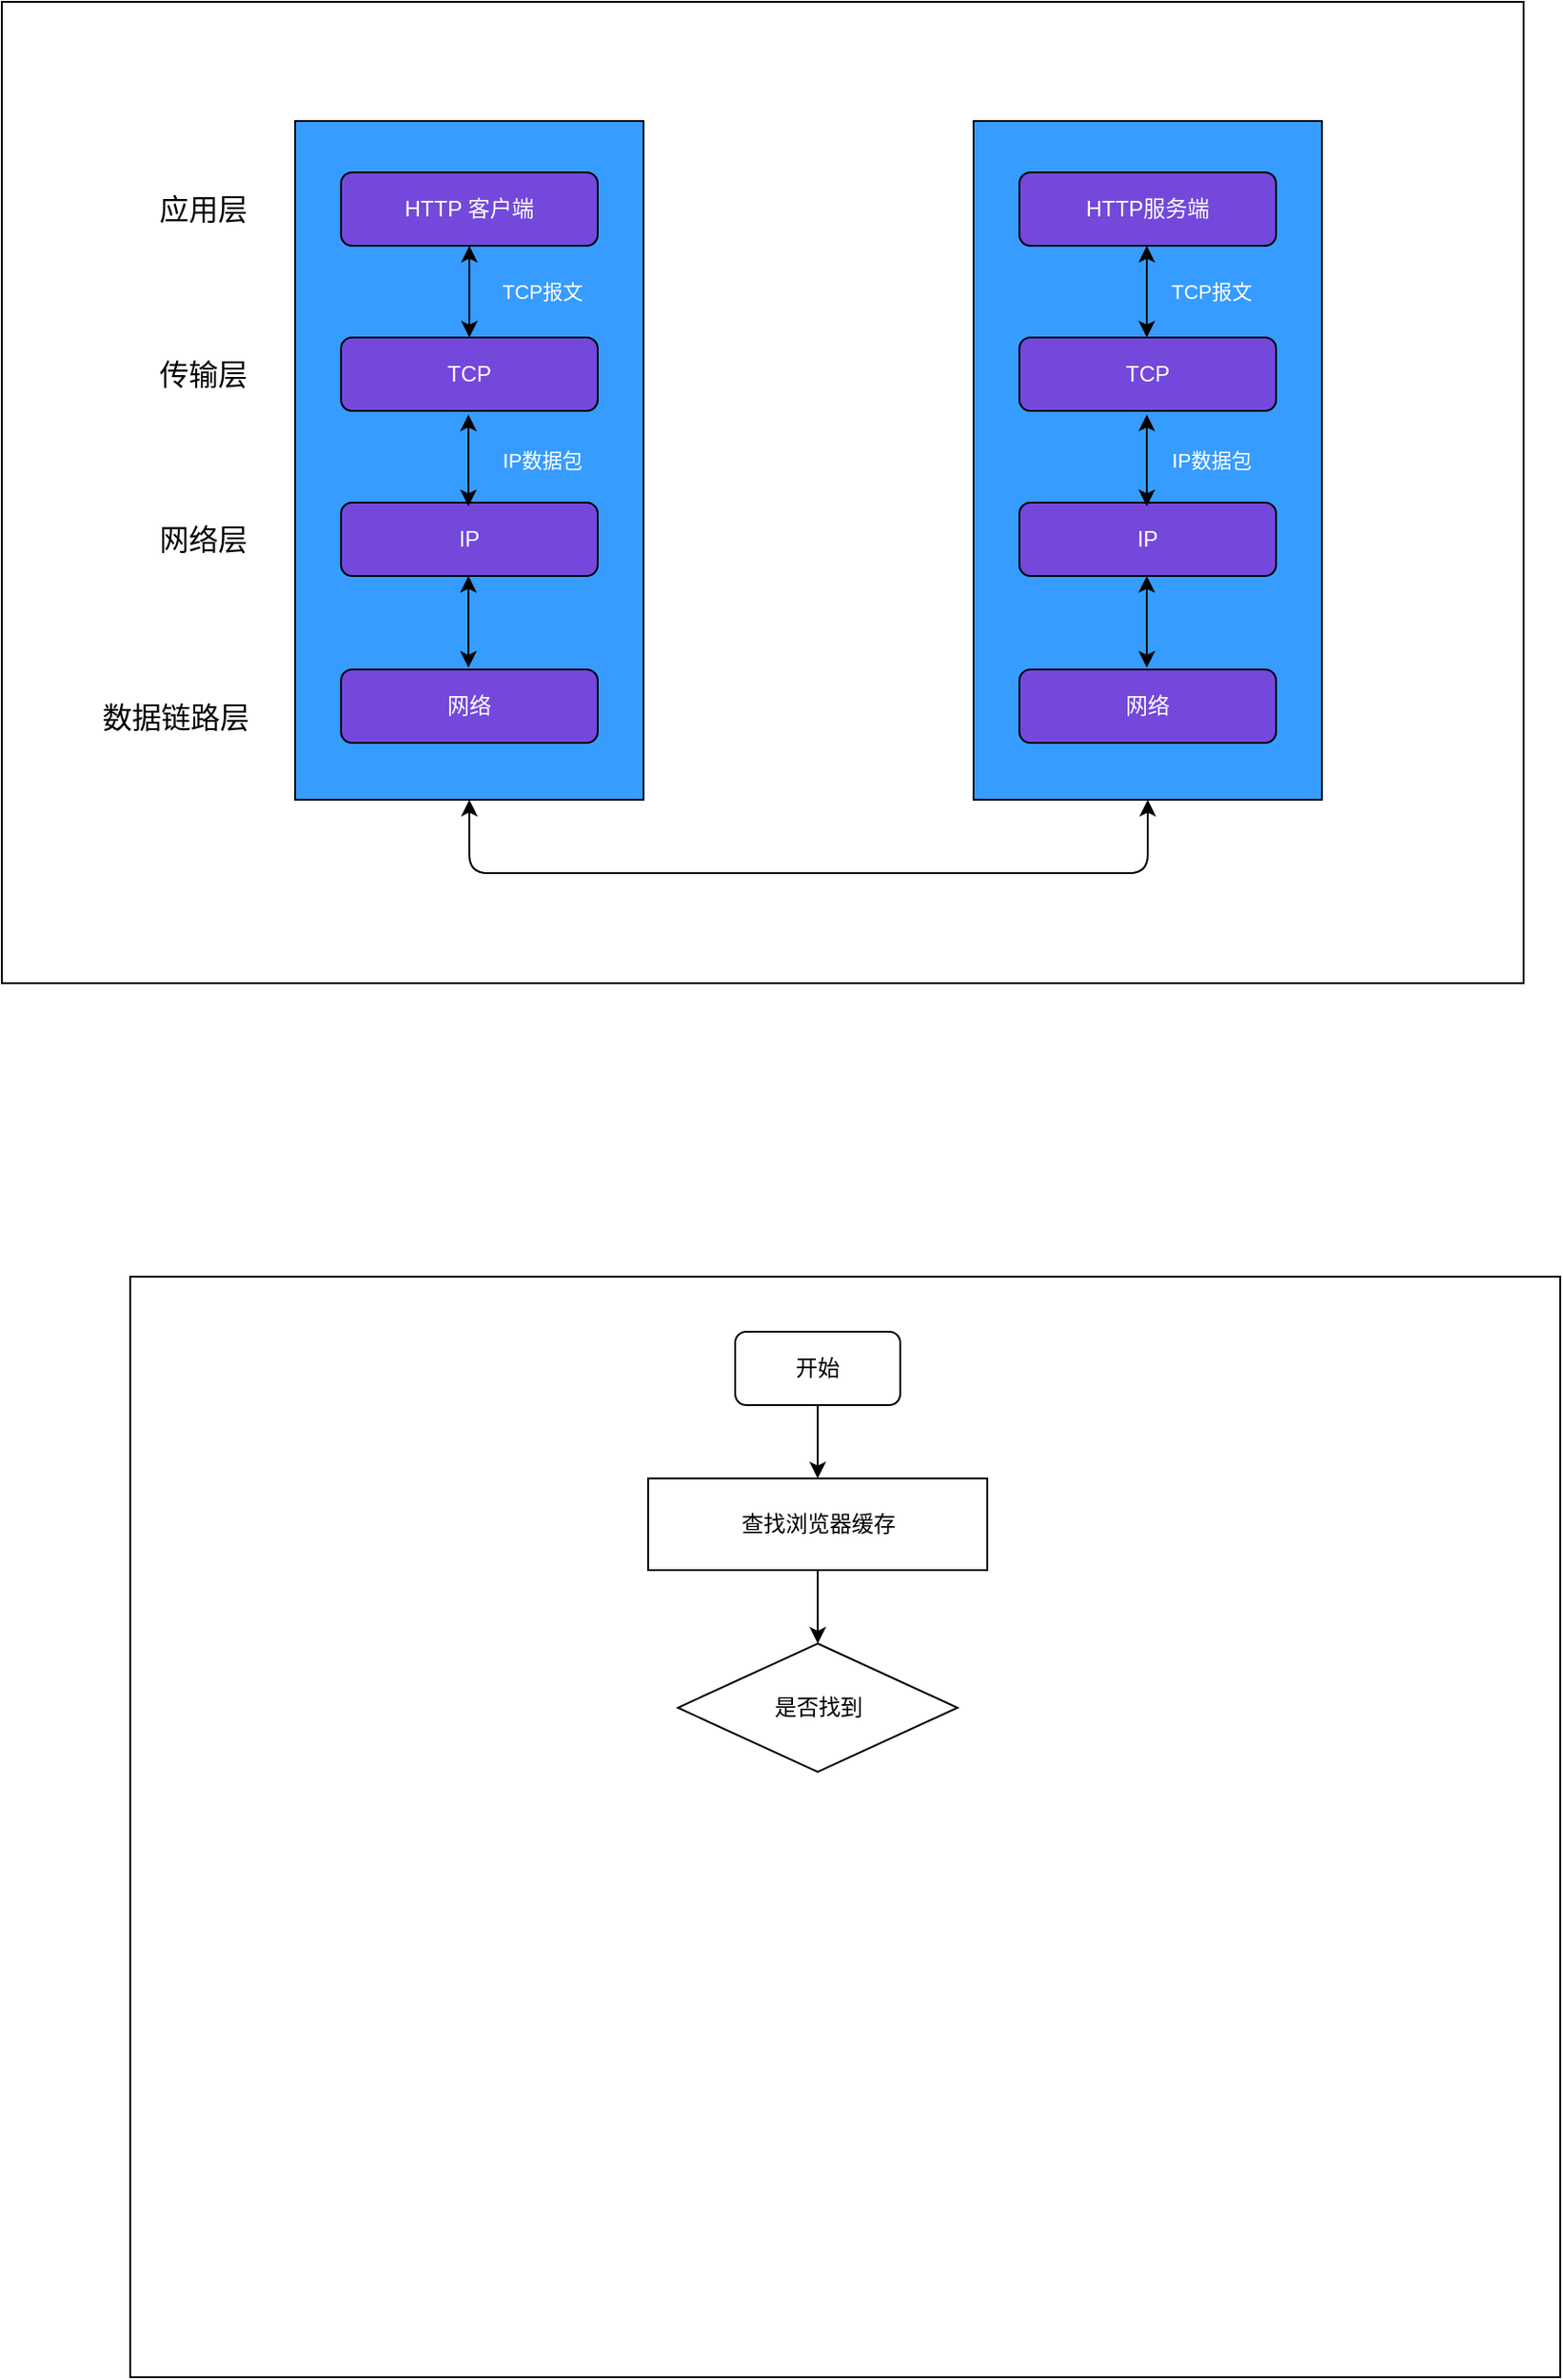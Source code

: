 <mxfile version="14.1.8" type="github">
  <diagram id="wPGIRdqih6rLCwDsnjtP" name="Page-1">
    <mxGraphModel dx="946" dy="544" grid="1" gridSize="10" guides="1" tooltips="1" connect="1" arrows="1" fold="1" page="1" pageScale="1" pageWidth="3300" pageHeight="4681" math="0" shadow="0">
      <root>
        <mxCell id="0" />
        <mxCell id="1" parent="0" />
        <mxCell id="P9X_Pd3vxrv1BOMygBLZ-1" value="" style="rounded=0;whiteSpace=wrap;html=1;" vertex="1" parent="1">
          <mxGeometry x="40" y="25" width="830" height="535" as="geometry" />
        </mxCell>
        <mxCell id="P9X_Pd3vxrv1BOMygBLZ-2" value="" style="rounded=0;whiteSpace=wrap;html=1;fillColor=#379CFF;" vertex="1" parent="1">
          <mxGeometry x="200" y="90" width="190" height="370" as="geometry" />
        </mxCell>
        <mxCell id="P9X_Pd3vxrv1BOMygBLZ-7" value="&lt;font color=&quot;#ffffff&quot;&gt;网络&lt;/font&gt;" style="rounded=1;whiteSpace=wrap;html=1;fillColor=#7348DB;" vertex="1" parent="1">
          <mxGeometry x="225" y="389" width="140" height="40" as="geometry" />
        </mxCell>
        <mxCell id="P9X_Pd3vxrv1BOMygBLZ-15" value="&lt;font style=&quot;font-size: 16px&quot;&gt;应用层&lt;/font&gt;" style="text;html=1;strokeColor=none;fillColor=none;align=center;verticalAlign=middle;whiteSpace=wrap;rounded=0;" vertex="1" parent="1">
          <mxGeometry x="120" y="127" width="60" height="22" as="geometry" />
        </mxCell>
        <mxCell id="P9X_Pd3vxrv1BOMygBLZ-16" value="&lt;font style=&quot;font-size: 16px&quot;&gt;传输层&lt;/font&gt;" style="text;html=1;strokeColor=none;fillColor=none;align=center;verticalAlign=middle;whiteSpace=wrap;rounded=0;" vertex="1" parent="1">
          <mxGeometry x="120" y="217" width="60" height="22" as="geometry" />
        </mxCell>
        <mxCell id="P9X_Pd3vxrv1BOMygBLZ-17" value="&lt;font style=&quot;font-size: 16px&quot;&gt;网络层&lt;/font&gt;" style="text;html=1;strokeColor=none;fillColor=none;align=center;verticalAlign=middle;whiteSpace=wrap;rounded=0;" vertex="1" parent="1">
          <mxGeometry x="120" y="307" width="60" height="22" as="geometry" />
        </mxCell>
        <mxCell id="P9X_Pd3vxrv1BOMygBLZ-18" value="&lt;font style=&quot;font-size: 16px&quot;&gt;数据链路层&lt;/font&gt;" style="text;html=1;strokeColor=none;fillColor=none;align=center;verticalAlign=middle;whiteSpace=wrap;rounded=0;" vertex="1" parent="1">
          <mxGeometry x="90" y="404" width="90" height="22" as="geometry" />
        </mxCell>
        <mxCell id="P9X_Pd3vxrv1BOMygBLZ-19" value="&lt;font color=&quot;#ffffff&quot;&gt;IP&lt;/font&gt;" style="rounded=1;whiteSpace=wrap;html=1;fillColor=#7348DB;" vertex="1" parent="1">
          <mxGeometry x="225" y="298" width="140" height="40" as="geometry" />
        </mxCell>
        <mxCell id="P9X_Pd3vxrv1BOMygBLZ-20" value="&lt;font color=&quot;#ffffff&quot;&gt;TCP&lt;/font&gt;" style="rounded=1;whiteSpace=wrap;html=1;fillColor=#7348DB;" vertex="1" parent="1">
          <mxGeometry x="225" y="208" width="140" height="40" as="geometry" />
        </mxCell>
        <mxCell id="P9X_Pd3vxrv1BOMygBLZ-21" value="&lt;font color=&quot;#ffffff&quot;&gt;HTTP 客户端&lt;/font&gt;" style="rounded=1;whiteSpace=wrap;html=1;fillColor=#7348DB;" vertex="1" parent="1">
          <mxGeometry x="225" y="118" width="140" height="40" as="geometry" />
        </mxCell>
        <mxCell id="P9X_Pd3vxrv1BOMygBLZ-22" value="" style="rounded=0;whiteSpace=wrap;html=1;fillColor=#379CFF;" vertex="1" parent="1">
          <mxGeometry x="570" y="90" width="190" height="370" as="geometry" />
        </mxCell>
        <mxCell id="P9X_Pd3vxrv1BOMygBLZ-23" value="&lt;font color=&quot;#ffffff&quot;&gt;网络&lt;/font&gt;" style="rounded=1;whiteSpace=wrap;html=1;fillColor=#7348DB;" vertex="1" parent="1">
          <mxGeometry x="595" y="389" width="140" height="40" as="geometry" />
        </mxCell>
        <mxCell id="P9X_Pd3vxrv1BOMygBLZ-24" value="&lt;font color=&quot;#ffffff&quot;&gt;IP&lt;/font&gt;" style="rounded=1;whiteSpace=wrap;html=1;fillColor=#7348DB;" vertex="1" parent="1">
          <mxGeometry x="595" y="298" width="140" height="40" as="geometry" />
        </mxCell>
        <mxCell id="P9X_Pd3vxrv1BOMygBLZ-25" value="&lt;font color=&quot;#ffffff&quot;&gt;TCP&lt;/font&gt;" style="rounded=1;whiteSpace=wrap;html=1;fillColor=#7348DB;" vertex="1" parent="1">
          <mxGeometry x="595" y="208" width="140" height="40" as="geometry" />
        </mxCell>
        <mxCell id="P9X_Pd3vxrv1BOMygBLZ-26" value="&lt;font color=&quot;#ffffff&quot;&gt;HTTP服务端&lt;/font&gt;" style="rounded=1;whiteSpace=wrap;html=1;fillColor=#7348DB;" vertex="1" parent="1">
          <mxGeometry x="595" y="118" width="140" height="40" as="geometry" />
        </mxCell>
        <mxCell id="P9X_Pd3vxrv1BOMygBLZ-27" value="" style="endArrow=classic;startArrow=classic;html=1;entryX=0.5;entryY=1;entryDx=0;entryDy=0;exitX=0.5;exitY=0;exitDx=0;exitDy=0;" edge="1" parent="1" source="P9X_Pd3vxrv1BOMygBLZ-20" target="P9X_Pd3vxrv1BOMygBLZ-21">
          <mxGeometry width="50" height="50" relative="1" as="geometry">
            <mxPoint x="280" y="220" as="sourcePoint" />
            <mxPoint x="330" y="170" as="targetPoint" />
          </mxGeometry>
        </mxCell>
        <mxCell id="P9X_Pd3vxrv1BOMygBLZ-28" value="" style="endArrow=classic;startArrow=classic;html=1;entryX=0.5;entryY=1;entryDx=0;entryDy=0;exitX=0.5;exitY=0;exitDx=0;exitDy=0;" edge="1" parent="1">
          <mxGeometry width="50" height="50" relative="1" as="geometry">
            <mxPoint x="294.5" y="300" as="sourcePoint" />
            <mxPoint x="294.5" y="250" as="targetPoint" />
          </mxGeometry>
        </mxCell>
        <mxCell id="P9X_Pd3vxrv1BOMygBLZ-29" value="" style="endArrow=classic;startArrow=classic;html=1;entryX=0.5;entryY=1;entryDx=0;entryDy=0;exitX=0.5;exitY=0;exitDx=0;exitDy=0;" edge="1" parent="1">
          <mxGeometry width="50" height="50" relative="1" as="geometry">
            <mxPoint x="294.5" y="388" as="sourcePoint" />
            <mxPoint x="294.5" y="338" as="targetPoint" />
          </mxGeometry>
        </mxCell>
        <mxCell id="P9X_Pd3vxrv1BOMygBLZ-30" value="" style="endArrow=classic;startArrow=classic;html=1;entryX=0.5;entryY=1;entryDx=0;entryDy=0;exitX=0.5;exitY=0;exitDx=0;exitDy=0;" edge="1" parent="1">
          <mxGeometry width="50" height="50" relative="1" as="geometry">
            <mxPoint x="664.5" y="208" as="sourcePoint" />
            <mxPoint x="664.5" y="158" as="targetPoint" />
          </mxGeometry>
        </mxCell>
        <mxCell id="P9X_Pd3vxrv1BOMygBLZ-31" value="" style="endArrow=classic;startArrow=classic;html=1;entryX=0.5;entryY=1;entryDx=0;entryDy=0;exitX=0.5;exitY=0;exitDx=0;exitDy=0;" edge="1" parent="1">
          <mxGeometry width="50" height="50" relative="1" as="geometry">
            <mxPoint x="664.5" y="300" as="sourcePoint" />
            <mxPoint x="664.5" y="250" as="targetPoint" />
          </mxGeometry>
        </mxCell>
        <mxCell id="P9X_Pd3vxrv1BOMygBLZ-32" value="" style="endArrow=classic;startArrow=classic;html=1;entryX=0.5;entryY=1;entryDx=0;entryDy=0;exitX=0.5;exitY=0;exitDx=0;exitDy=0;" edge="1" parent="1">
          <mxGeometry width="50" height="50" relative="1" as="geometry">
            <mxPoint x="664.5" y="388" as="sourcePoint" />
            <mxPoint x="664.5" y="338" as="targetPoint" />
          </mxGeometry>
        </mxCell>
        <mxCell id="P9X_Pd3vxrv1BOMygBLZ-33" value="" style="endArrow=classic;startArrow=classic;html=1;exitX=0.5;exitY=1;exitDx=0;exitDy=0;entryX=0.5;entryY=1;entryDx=0;entryDy=0;edgeStyle=orthogonalEdgeStyle;" edge="1" parent="1" source="P9X_Pd3vxrv1BOMygBLZ-2" target="P9X_Pd3vxrv1BOMygBLZ-22">
          <mxGeometry width="50" height="50" relative="1" as="geometry">
            <mxPoint x="430" y="520" as="sourcePoint" />
            <mxPoint x="480" y="470" as="targetPoint" />
            <Array as="points">
              <mxPoint x="295" y="500" />
              <mxPoint x="665" y="500" />
            </Array>
          </mxGeometry>
        </mxCell>
        <mxCell id="P9X_Pd3vxrv1BOMygBLZ-34" value="&lt;span style=&quot;font-size: 11px&quot;&gt;&lt;font color=&quot;#ffffff&quot;&gt;TCP报文&lt;/font&gt;&lt;/span&gt;" style="text;html=1;strokeColor=none;fillColor=none;align=center;verticalAlign=middle;whiteSpace=wrap;rounded=0;" vertex="1" parent="1">
          <mxGeometry x="300" y="173" width="70" height="20" as="geometry" />
        </mxCell>
        <mxCell id="P9X_Pd3vxrv1BOMygBLZ-35" value="&lt;font style=&quot;font-size: 11px&quot; color=&quot;#ffffff&quot;&gt;IP数据包&lt;/font&gt;" style="text;html=1;strokeColor=none;fillColor=none;align=center;verticalAlign=middle;whiteSpace=wrap;rounded=0;" vertex="1" parent="1">
          <mxGeometry x="300" y="265" width="70" height="20" as="geometry" />
        </mxCell>
        <mxCell id="P9X_Pd3vxrv1BOMygBLZ-36" value="&lt;font style=&quot;font-size: 11px&quot; color=&quot;#ffffff&quot;&gt;IP数据包&lt;/font&gt;" style="text;html=1;strokeColor=none;fillColor=none;align=center;verticalAlign=middle;whiteSpace=wrap;rounded=0;" vertex="1" parent="1">
          <mxGeometry x="665" y="265" width="70" height="20" as="geometry" />
        </mxCell>
        <mxCell id="P9X_Pd3vxrv1BOMygBLZ-37" value="&lt;font style=&quot;font-size: 11px&quot; color=&quot;#ffffff&quot;&gt;TCP报文&lt;/font&gt;" style="text;html=1;strokeColor=none;fillColor=none;align=center;verticalAlign=middle;whiteSpace=wrap;rounded=0;" vertex="1" parent="1">
          <mxGeometry x="665" y="173" width="70" height="20" as="geometry" />
        </mxCell>
        <mxCell id="P9X_Pd3vxrv1BOMygBLZ-38" value="" style="rounded=0;whiteSpace=wrap;html=1;fillColor=#FFFFFF;" vertex="1" parent="1">
          <mxGeometry x="110" y="720" width="780" height="600" as="geometry" />
        </mxCell>
        <mxCell id="P9X_Pd3vxrv1BOMygBLZ-43" style="edgeStyle=orthogonalEdgeStyle;rounded=0;orthogonalLoop=1;jettySize=auto;html=1;exitX=0.5;exitY=1;exitDx=0;exitDy=0;entryX=0.5;entryY=0;entryDx=0;entryDy=0;" edge="1" parent="1" source="P9X_Pd3vxrv1BOMygBLZ-39" target="P9X_Pd3vxrv1BOMygBLZ-41">
          <mxGeometry relative="1" as="geometry" />
        </mxCell>
        <mxCell id="P9X_Pd3vxrv1BOMygBLZ-39" value="开始" style="rounded=1;whiteSpace=wrap;html=1;fillColor=#FFFFFF;" vertex="1" parent="1">
          <mxGeometry x="440" y="750" width="90" height="40" as="geometry" />
        </mxCell>
        <mxCell id="P9X_Pd3vxrv1BOMygBLZ-44" style="edgeStyle=orthogonalEdgeStyle;rounded=0;orthogonalLoop=1;jettySize=auto;html=1;exitX=0.5;exitY=1;exitDx=0;exitDy=0;" edge="1" parent="1" source="P9X_Pd3vxrv1BOMygBLZ-41" target="P9X_Pd3vxrv1BOMygBLZ-42">
          <mxGeometry relative="1" as="geometry" />
        </mxCell>
        <mxCell id="P9X_Pd3vxrv1BOMygBLZ-41" value="查找浏览器缓存" style="rounded=0;whiteSpace=wrap;html=1;fillColor=#FFFFFF;" vertex="1" parent="1">
          <mxGeometry x="392.5" y="830" width="185" height="50" as="geometry" />
        </mxCell>
        <mxCell id="P9X_Pd3vxrv1BOMygBLZ-42" value="是否找到" style="rhombus;whiteSpace=wrap;html=1;fillColor=#FFFFFF;" vertex="1" parent="1">
          <mxGeometry x="408.75" y="920" width="152.5" height="70" as="geometry" />
        </mxCell>
      </root>
    </mxGraphModel>
  </diagram>
</mxfile>
